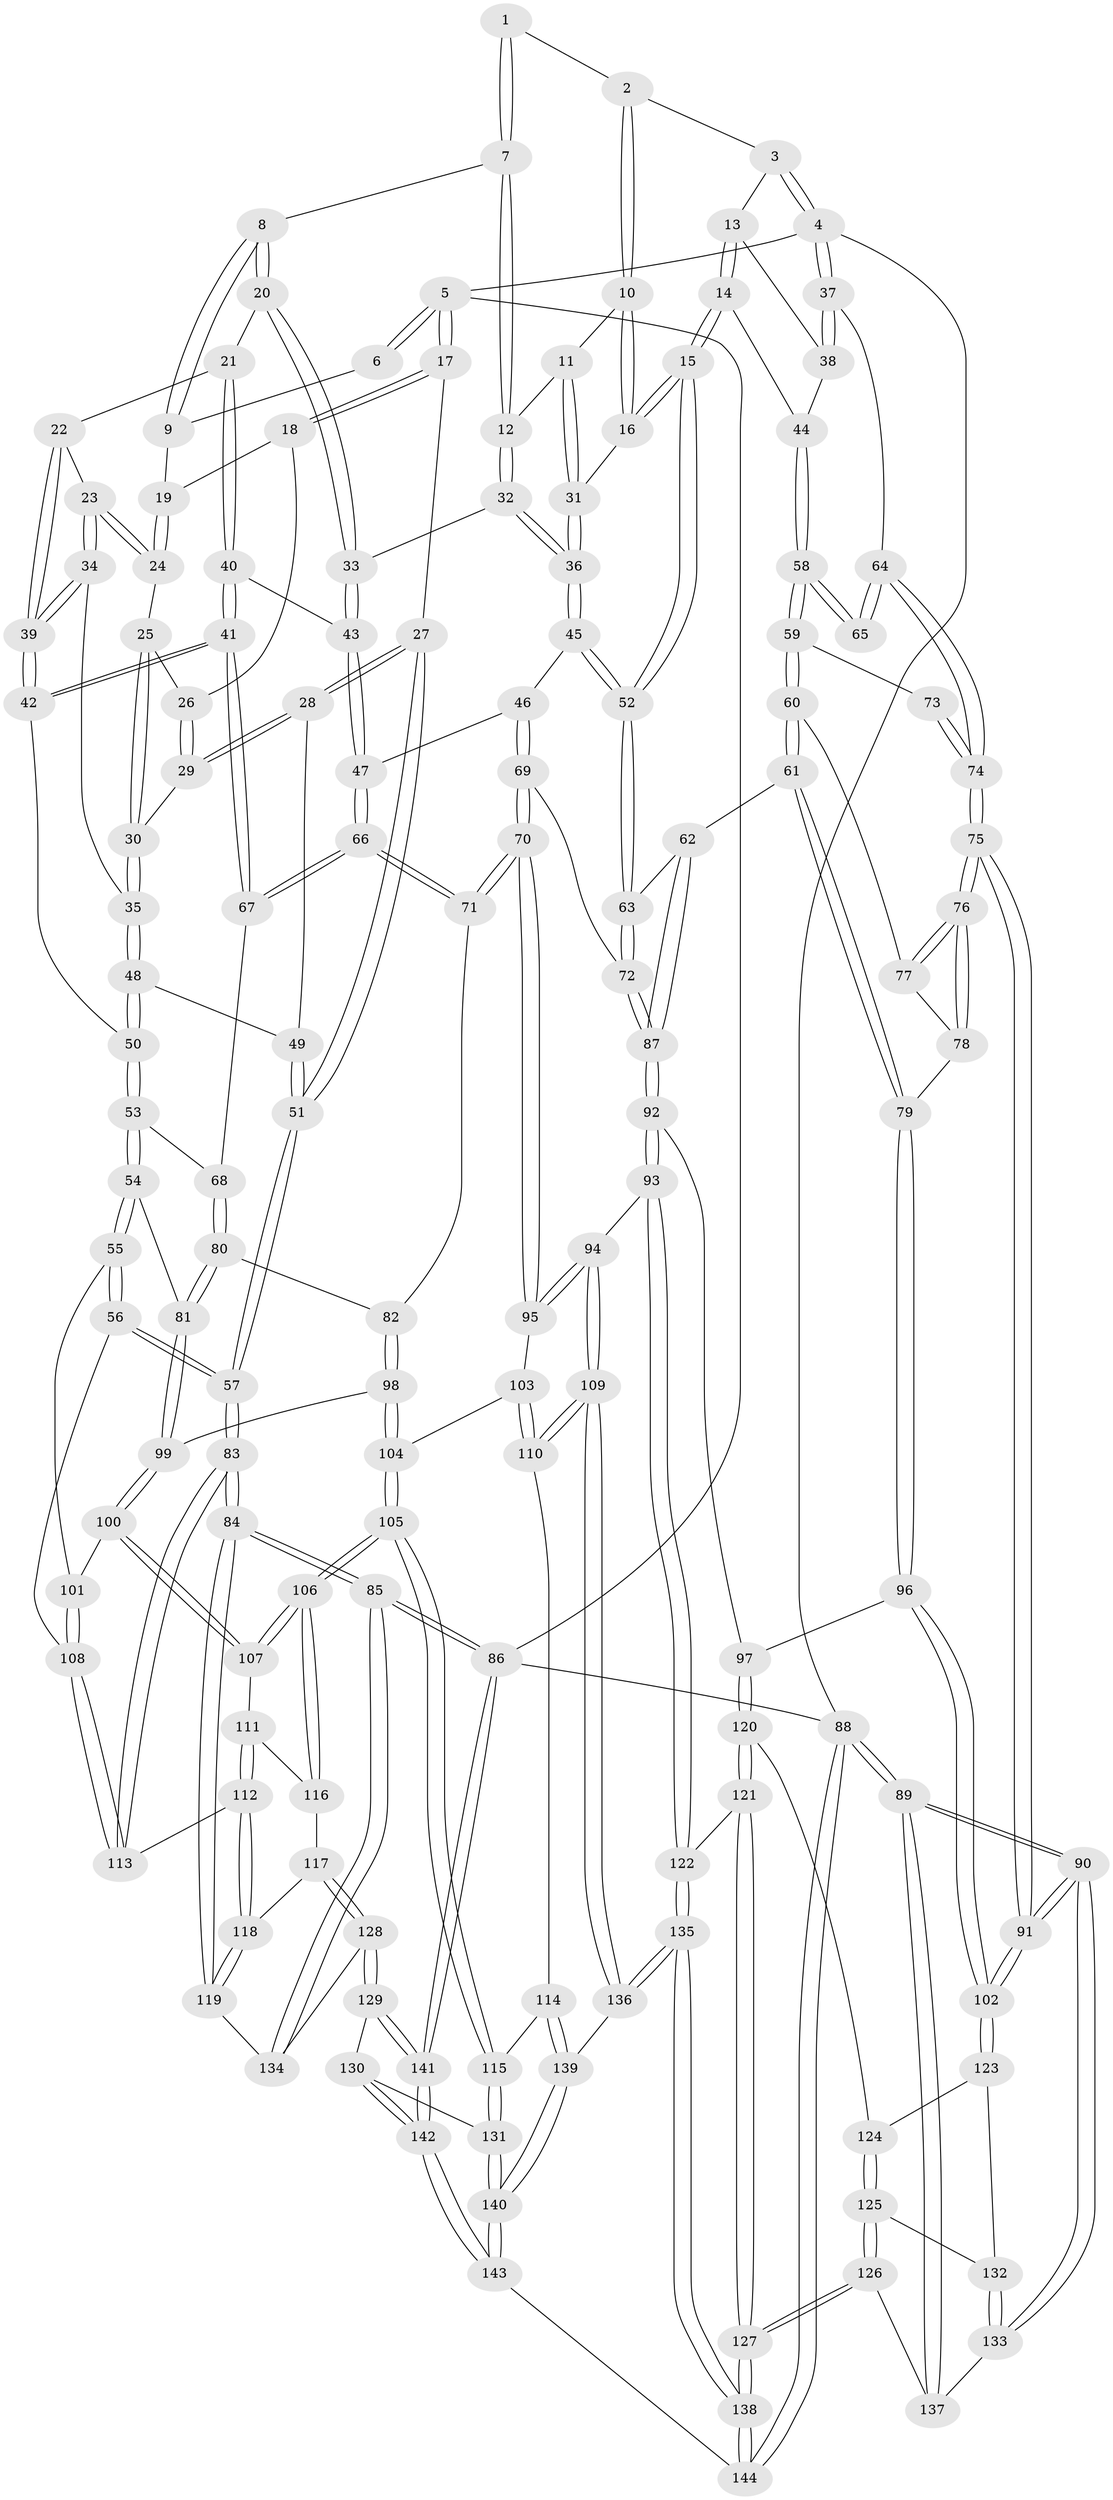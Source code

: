 // Generated by graph-tools (version 1.1) at 2025/17/03/09/25 04:17:16]
// undirected, 144 vertices, 357 edges
graph export_dot {
graph [start="1"]
  node [color=gray90,style=filled];
  1 [pos="+0.5377645164494115+0"];
  2 [pos="+0.658595967463458+0"];
  3 [pos="+0.9296047025435413+0"];
  4 [pos="+1+0"];
  5 [pos="+0+0"];
  6 [pos="+0.2501254021789256+0"];
  7 [pos="+0.46468631074606753+0.07446963772930562"];
  8 [pos="+0.41007188134635875+0.08625847429839975"];
  9 [pos="+0.2487015839842495+0"];
  10 [pos="+0.6573850268069208+0.014186715610931655"];
  11 [pos="+0.5574130691513101+0.09449622548464784"];
  12 [pos="+0.5014029627070357+0.10510555903304873"];
  13 [pos="+0.8513007028028302+0.09286736841527168"];
  14 [pos="+0.7766985341157595+0.18681425709605068"];
  15 [pos="+0.7615450978993787+0.18865050635508146"];
  16 [pos="+0.7274001524251091+0.16631471303392262"];
  17 [pos="+0+0"];
  18 [pos="+0.08780136208686327+0.04633907206268457"];
  19 [pos="+0.2404805532959625+0"];
  20 [pos="+0.39531867843315377+0.10490900275055122"];
  21 [pos="+0.38413482211968775+0.11467771076102165"];
  22 [pos="+0.33776509443025854+0.11870421127882197"];
  23 [pos="+0.24136065875021223+0.05708877767357988"];
  24 [pos="+0.23963839661207406+0.05067762302667542"];
  25 [pos="+0.1211029544351125+0.09524998254130874"];
  26 [pos="+0.08510807267560158+0.0662250757577048"];
  27 [pos="+0+0.0668050084049754"];
  28 [pos="+0+0.12907371324223407"];
  29 [pos="+0.011380323607126997+0.12117737013872762"];
  30 [pos="+0.1177192817686762+0.16096028730541614"];
  31 [pos="+0.5928308047142322+0.2114026579350963"];
  32 [pos="+0.5004480910283006+0.11424035659442074"];
  33 [pos="+0.46342346270749574+0.1716776221366565"];
  34 [pos="+0.20570625668068024+0.189587911389097"];
  35 [pos="+0.1463852637809133+0.19937976304842264"];
  36 [pos="+0.5581577673081971+0.2395912503100041"];
  37 [pos="+1+0.04926458915616075"];
  38 [pos="+0.9818289248200949+0.1201690796223402"];
  39 [pos="+0.292759299984925+0.2679498319693418"];
  40 [pos="+0.41639247590528206+0.26291953505291815"];
  41 [pos="+0.295932871350753+0.27313154166428366"];
  42 [pos="+0.29539296491760264+0.2724781036734148"];
  43 [pos="+0.44013736247867374+0.2695983569864494"];
  44 [pos="+0.8580887360135038+0.22817038175751841"];
  45 [pos="+0.5165954450767437+0.3017689559732488"];
  46 [pos="+0.5104751521778859+0.30548340443932614"];
  47 [pos="+0.4910584648571495+0.3030620635728163"];
  48 [pos="+0.10822842229633153+0.24344899010506005"];
  49 [pos="+0.06780410157212535+0.2377350436572542"];
  50 [pos="+0.1158360560440936+0.3108002914825819"];
  51 [pos="+0+0.42368446403782545"];
  52 [pos="+0.719129281418665+0.33961356837318085"];
  53 [pos="+0.10579294528760122+0.3710982082063939"];
  54 [pos="+0.018140975342039508+0.44231528677308196"];
  55 [pos="+0+0.45912724640595787"];
  56 [pos="+0+0.45730366468845907"];
  57 [pos="+0+0.4538485857016421"];
  58 [pos="+0.9066116808432773+0.27527507242601845"];
  59 [pos="+0.8912153037730399+0.37352036209398154"];
  60 [pos="+0.873892454463926+0.39474467355147685"];
  61 [pos="+0.8313600803229146+0.4340498729716171"];
  62 [pos="+0.7648219283181408+0.3981836104253967"];
  63 [pos="+0.7221150534061567+0.3497862579237078"];
  64 [pos="+1+0.21178187502235024"];
  65 [pos="+1+0.23104040627140646"];
  66 [pos="+0.3929614034594774+0.43208376988540337"];
  67 [pos="+0.27157990783233477+0.3731822077874876"];
  68 [pos="+0.25560347308484915+0.3885526766778745"];
  69 [pos="+0.5554353617698814+0.4368143905055251"];
  70 [pos="+0.4288556348529486+0.5441434660331523"];
  71 [pos="+0.4122264930639578+0.5220904525076385"];
  72 [pos="+0.5963598120530005+0.4578372008176724"];
  73 [pos="+0.9239784994868464+0.37962047554468187"];
  74 [pos="+1+0.4518182231806513"];
  75 [pos="+1+0.4988944968204606"];
  76 [pos="+1+0.4958402078782155"];
  77 [pos="+0.9563707364626178+0.44550638203903126"];
  78 [pos="+0.9128697084756419+0.5002819770781881"];
  79 [pos="+0.8430923656221542+0.5066013617526819"];
  80 [pos="+0.24703701610862083+0.46409329825377377"];
  81 [pos="+0.15823692206505516+0.5189621308704505"];
  82 [pos="+0.2751615106331527+0.4972476311028989"];
  83 [pos="+0+1"];
  84 [pos="+0+1"];
  85 [pos="+0+1"];
  86 [pos="+0+1"];
  87 [pos="+0.6438235667414433+0.5350401067842612"];
  88 [pos="+1+1"];
  89 [pos="+1+1"];
  90 [pos="+1+0.6984583754854143"];
  91 [pos="+1+0.6255691608323647"];
  92 [pos="+0.656656212329512+0.5976432834146964"];
  93 [pos="+0.5890899129988172+0.6466615377994624"];
  94 [pos="+0.5376462792048208+0.6675856648945777"];
  95 [pos="+0.42944909284868676+0.5502625698672609"];
  96 [pos="+0.8342637389481227+0.5443052570161412"];
  97 [pos="+0.7890095123590671+0.619575532217429"];
  98 [pos="+0.26752148440944873+0.5782574503094919"];
  99 [pos="+0.1722902290221369+0.5822493060410566"];
  100 [pos="+0.16356954186422062+0.6065161079769875"];
  101 [pos="+0.08386130450387526+0.611267916465402"];
  102 [pos="+1+0.6334181872300401"];
  103 [pos="+0.38444016932702646+0.5835195200874402"];
  104 [pos="+0.30656819260320706+0.6208829069236805"];
  105 [pos="+0.2694231800278735+0.7278590312283634"];
  106 [pos="+0.22890809848194765+0.7043250729517737"];
  107 [pos="+0.1680647912107803+0.6245718061333161"];
  108 [pos="+0.060590847000460885+0.6825376306695021"];
  109 [pos="+0.5069384464767404+0.7449499361468115"];
  110 [pos="+0.3751238804746454+0.7657234983898427"];
  111 [pos="+0.09169721975569542+0.7027533865903419"];
  112 [pos="+0.08174314555783431+0.7031808594490208"];
  113 [pos="+0.06315954313451659+0.6954227199058736"];
  114 [pos="+0.3675469401292802+0.7681234280237295"];
  115 [pos="+0.2783249241404888+0.7487636998787556"];
  116 [pos="+0.13229882919474784+0.7229210838790812"];
  117 [pos="+0.13394773675007707+0.7574619110676907"];
  118 [pos="+0.08749668217473722+0.7753916595233625"];
  119 [pos="+0.08274264833628686+0.791213275753123"];
  120 [pos="+0.7979262731885833+0.6384418829274456"];
  121 [pos="+0.7708474320658948+0.7347914088218873"];
  122 [pos="+0.6870017067067093+0.769218252248199"];
  123 [pos="+1+0.6597286546058035"];
  124 [pos="+0.8370268827990772+0.6602977112346827"];
  125 [pos="+0.8997854529115916+0.7556115787664098"];
  126 [pos="+0.8514297262487449+0.8818942506432309"];
  127 [pos="+0.8105765997510788+0.896767501197813"];
  128 [pos="+0.1720820298160894+0.8185016785868865"];
  129 [pos="+0.18291543532603385+0.8192386885297288"];
  130 [pos="+0.19004448892376388+0.8178381026339671"];
  131 [pos="+0.25184312158183647+0.7883105497070308"];
  132 [pos="+0.9298042607391771+0.7557268960953144"];
  133 [pos="+0.9712043045540342+0.8013867915221772"];
  134 [pos="+0.17011177978615152+0.8190327019968563"];
  135 [pos="+0.6119553296177515+0.9346826619839731"];
  136 [pos="+0.5628645969004823+0.8762768017801297"];
  137 [pos="+0.9350885506067937+0.8883234909962116"];
  138 [pos="+0.6704630711256109+1"];
  139 [pos="+0.376757581563981+0.9034499006559883"];
  140 [pos="+0.3036539048971029+1"];
  141 [pos="+0.0633211265881621+1"];
  142 [pos="+0.2555284047090357+1"];
  143 [pos="+0.2633125211879802+1"];
  144 [pos="+0.6612937572493646+1"];
  1 -- 2;
  1 -- 7;
  1 -- 7;
  2 -- 3;
  2 -- 10;
  2 -- 10;
  3 -- 4;
  3 -- 4;
  3 -- 13;
  4 -- 5;
  4 -- 37;
  4 -- 37;
  4 -- 88;
  5 -- 6;
  5 -- 6;
  5 -- 17;
  5 -- 17;
  5 -- 86;
  6 -- 9;
  7 -- 8;
  7 -- 12;
  7 -- 12;
  8 -- 9;
  8 -- 9;
  8 -- 20;
  8 -- 20;
  9 -- 19;
  10 -- 11;
  10 -- 16;
  10 -- 16;
  11 -- 12;
  11 -- 31;
  11 -- 31;
  12 -- 32;
  12 -- 32;
  13 -- 14;
  13 -- 14;
  13 -- 38;
  14 -- 15;
  14 -- 15;
  14 -- 44;
  15 -- 16;
  15 -- 16;
  15 -- 52;
  15 -- 52;
  16 -- 31;
  17 -- 18;
  17 -- 18;
  17 -- 27;
  18 -- 19;
  18 -- 26;
  19 -- 24;
  19 -- 24;
  20 -- 21;
  20 -- 33;
  20 -- 33;
  21 -- 22;
  21 -- 40;
  21 -- 40;
  22 -- 23;
  22 -- 39;
  22 -- 39;
  23 -- 24;
  23 -- 24;
  23 -- 34;
  23 -- 34;
  24 -- 25;
  25 -- 26;
  25 -- 30;
  25 -- 30;
  26 -- 29;
  26 -- 29;
  27 -- 28;
  27 -- 28;
  27 -- 51;
  27 -- 51;
  28 -- 29;
  28 -- 29;
  28 -- 49;
  29 -- 30;
  30 -- 35;
  30 -- 35;
  31 -- 36;
  31 -- 36;
  32 -- 33;
  32 -- 36;
  32 -- 36;
  33 -- 43;
  33 -- 43;
  34 -- 35;
  34 -- 39;
  34 -- 39;
  35 -- 48;
  35 -- 48;
  36 -- 45;
  36 -- 45;
  37 -- 38;
  37 -- 38;
  37 -- 64;
  38 -- 44;
  39 -- 42;
  39 -- 42;
  40 -- 41;
  40 -- 41;
  40 -- 43;
  41 -- 42;
  41 -- 42;
  41 -- 67;
  41 -- 67;
  42 -- 50;
  43 -- 47;
  43 -- 47;
  44 -- 58;
  44 -- 58;
  45 -- 46;
  45 -- 52;
  45 -- 52;
  46 -- 47;
  46 -- 69;
  46 -- 69;
  47 -- 66;
  47 -- 66;
  48 -- 49;
  48 -- 50;
  48 -- 50;
  49 -- 51;
  49 -- 51;
  50 -- 53;
  50 -- 53;
  51 -- 57;
  51 -- 57;
  52 -- 63;
  52 -- 63;
  53 -- 54;
  53 -- 54;
  53 -- 68;
  54 -- 55;
  54 -- 55;
  54 -- 81;
  55 -- 56;
  55 -- 56;
  55 -- 101;
  56 -- 57;
  56 -- 57;
  56 -- 108;
  57 -- 83;
  57 -- 83;
  58 -- 59;
  58 -- 59;
  58 -- 65;
  58 -- 65;
  59 -- 60;
  59 -- 60;
  59 -- 73;
  60 -- 61;
  60 -- 61;
  60 -- 77;
  61 -- 62;
  61 -- 79;
  61 -- 79;
  62 -- 63;
  62 -- 87;
  62 -- 87;
  63 -- 72;
  63 -- 72;
  64 -- 65;
  64 -- 65;
  64 -- 74;
  64 -- 74;
  66 -- 67;
  66 -- 67;
  66 -- 71;
  66 -- 71;
  67 -- 68;
  68 -- 80;
  68 -- 80;
  69 -- 70;
  69 -- 70;
  69 -- 72;
  70 -- 71;
  70 -- 71;
  70 -- 95;
  70 -- 95;
  71 -- 82;
  72 -- 87;
  72 -- 87;
  73 -- 74;
  73 -- 74;
  74 -- 75;
  74 -- 75;
  75 -- 76;
  75 -- 76;
  75 -- 91;
  75 -- 91;
  76 -- 77;
  76 -- 77;
  76 -- 78;
  76 -- 78;
  77 -- 78;
  78 -- 79;
  79 -- 96;
  79 -- 96;
  80 -- 81;
  80 -- 81;
  80 -- 82;
  81 -- 99;
  81 -- 99;
  82 -- 98;
  82 -- 98;
  83 -- 84;
  83 -- 84;
  83 -- 113;
  83 -- 113;
  84 -- 85;
  84 -- 85;
  84 -- 119;
  84 -- 119;
  85 -- 86;
  85 -- 86;
  85 -- 134;
  85 -- 134;
  86 -- 141;
  86 -- 141;
  86 -- 88;
  87 -- 92;
  87 -- 92;
  88 -- 89;
  88 -- 89;
  88 -- 144;
  88 -- 144;
  89 -- 90;
  89 -- 90;
  89 -- 137;
  89 -- 137;
  90 -- 91;
  90 -- 91;
  90 -- 133;
  90 -- 133;
  91 -- 102;
  91 -- 102;
  92 -- 93;
  92 -- 93;
  92 -- 97;
  93 -- 94;
  93 -- 122;
  93 -- 122;
  94 -- 95;
  94 -- 95;
  94 -- 109;
  94 -- 109;
  95 -- 103;
  96 -- 97;
  96 -- 102;
  96 -- 102;
  97 -- 120;
  97 -- 120;
  98 -- 99;
  98 -- 104;
  98 -- 104;
  99 -- 100;
  99 -- 100;
  100 -- 101;
  100 -- 107;
  100 -- 107;
  101 -- 108;
  101 -- 108;
  102 -- 123;
  102 -- 123;
  103 -- 104;
  103 -- 110;
  103 -- 110;
  104 -- 105;
  104 -- 105;
  105 -- 106;
  105 -- 106;
  105 -- 115;
  105 -- 115;
  106 -- 107;
  106 -- 107;
  106 -- 116;
  106 -- 116;
  107 -- 111;
  108 -- 113;
  108 -- 113;
  109 -- 110;
  109 -- 110;
  109 -- 136;
  109 -- 136;
  110 -- 114;
  111 -- 112;
  111 -- 112;
  111 -- 116;
  112 -- 113;
  112 -- 118;
  112 -- 118;
  114 -- 115;
  114 -- 139;
  114 -- 139;
  115 -- 131;
  115 -- 131;
  116 -- 117;
  117 -- 118;
  117 -- 128;
  117 -- 128;
  118 -- 119;
  118 -- 119;
  119 -- 134;
  120 -- 121;
  120 -- 121;
  120 -- 124;
  121 -- 122;
  121 -- 127;
  121 -- 127;
  122 -- 135;
  122 -- 135;
  123 -- 124;
  123 -- 132;
  124 -- 125;
  124 -- 125;
  125 -- 126;
  125 -- 126;
  125 -- 132;
  126 -- 127;
  126 -- 127;
  126 -- 137;
  127 -- 138;
  127 -- 138;
  128 -- 129;
  128 -- 129;
  128 -- 134;
  129 -- 130;
  129 -- 141;
  129 -- 141;
  130 -- 131;
  130 -- 142;
  130 -- 142;
  131 -- 140;
  131 -- 140;
  132 -- 133;
  132 -- 133;
  133 -- 137;
  135 -- 136;
  135 -- 136;
  135 -- 138;
  135 -- 138;
  136 -- 139;
  138 -- 144;
  138 -- 144;
  139 -- 140;
  139 -- 140;
  140 -- 143;
  140 -- 143;
  141 -- 142;
  141 -- 142;
  142 -- 143;
  142 -- 143;
  143 -- 144;
}
